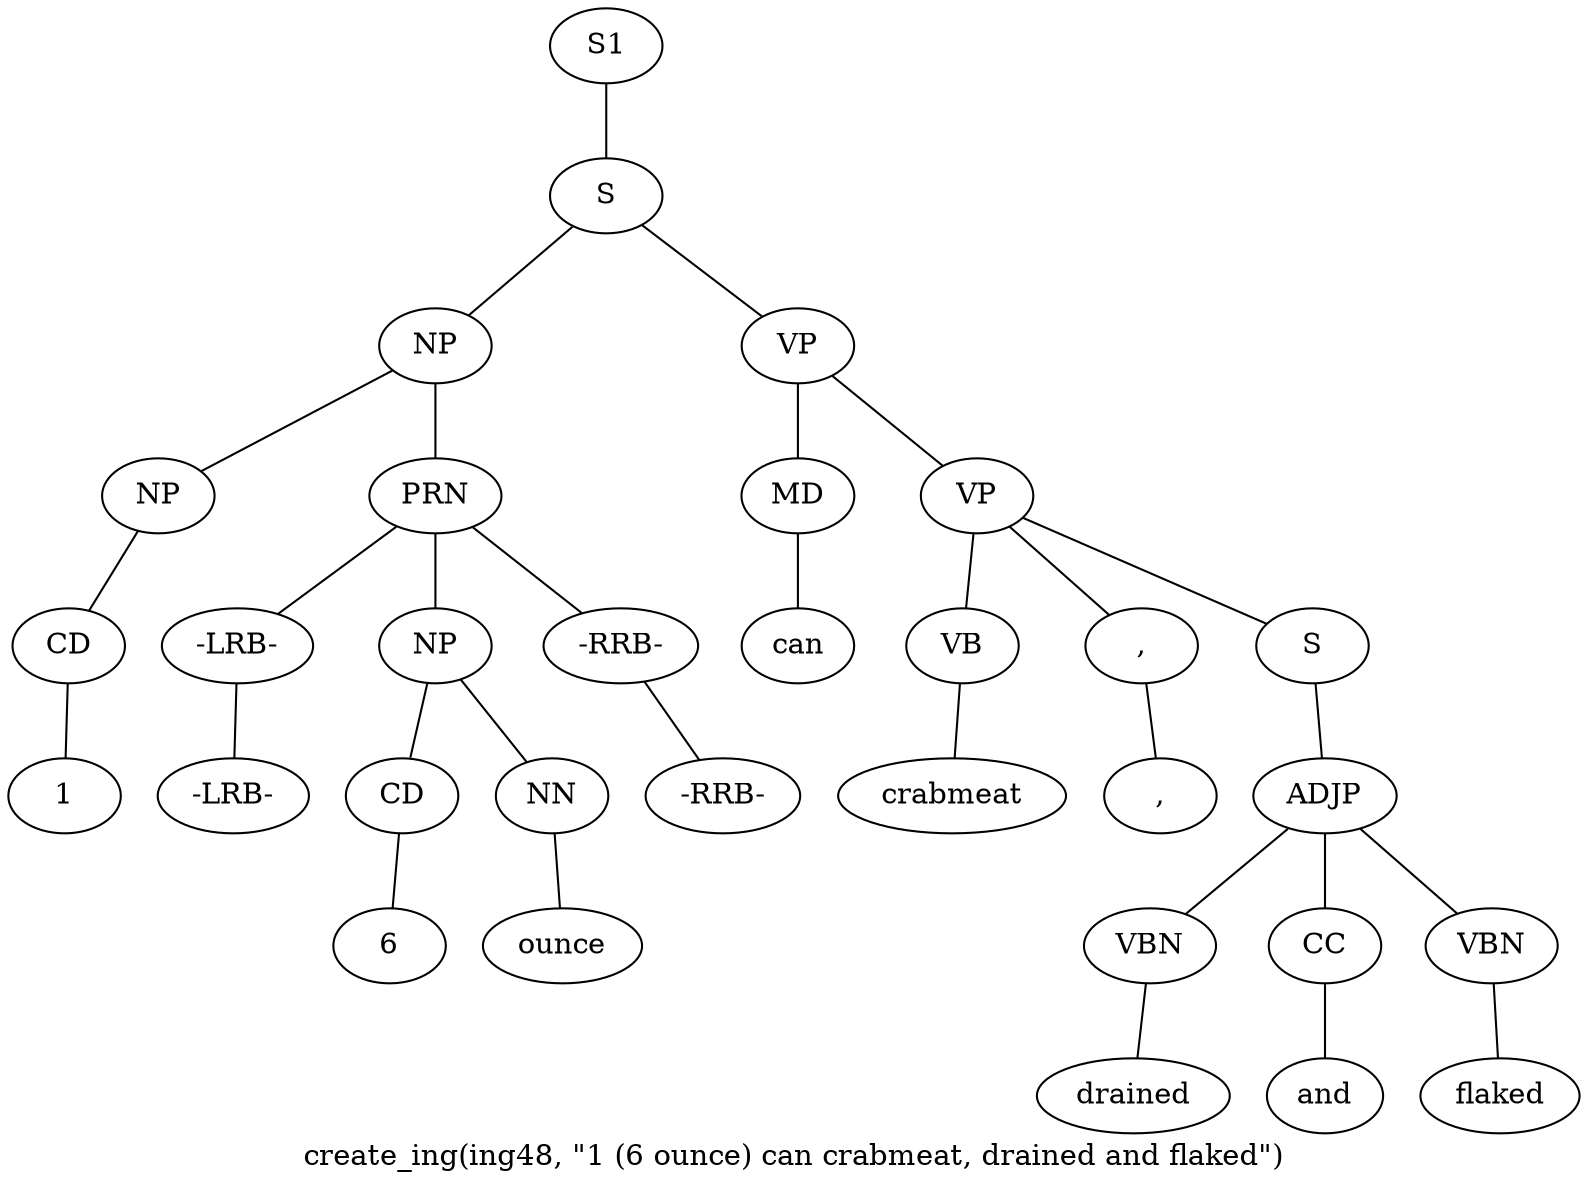 graph SyntaxGraph {
	label = "create_ing(ing48, \"1 (6 ounce) can crabmeat, drained and flaked\")";
	Node0 [label="S1"];
	Node1 [label="S"];
	Node2 [label="NP"];
	Node3 [label="NP"];
	Node4 [label="CD"];
	Node5 [label="1"];
	Node6 [label="PRN"];
	Node7 [label="-LRB-"];
	Node8 [label="-LRB-"];
	Node9 [label="NP"];
	Node10 [label="CD"];
	Node11 [label="6"];
	Node12 [label="NN"];
	Node13 [label="ounce"];
	Node14 [label="-RRB-"];
	Node15 [label="-RRB-"];
	Node16 [label="VP"];
	Node17 [label="MD"];
	Node18 [label="can"];
	Node19 [label="VP"];
	Node20 [label="VB"];
	Node21 [label="crabmeat"];
	Node22 [label=","];
	Node23 [label=","];
	Node24 [label="S"];
	Node25 [label="ADJP"];
	Node26 [label="VBN"];
	Node27 [label="drained"];
	Node28 [label="CC"];
	Node29 [label="and"];
	Node30 [label="VBN"];
	Node31 [label="flaked"];

	Node0 -- Node1;
	Node1 -- Node2;
	Node1 -- Node16;
	Node2 -- Node3;
	Node2 -- Node6;
	Node3 -- Node4;
	Node4 -- Node5;
	Node6 -- Node7;
	Node6 -- Node9;
	Node6 -- Node14;
	Node7 -- Node8;
	Node9 -- Node10;
	Node9 -- Node12;
	Node10 -- Node11;
	Node12 -- Node13;
	Node14 -- Node15;
	Node16 -- Node17;
	Node16 -- Node19;
	Node17 -- Node18;
	Node19 -- Node20;
	Node19 -- Node22;
	Node19 -- Node24;
	Node20 -- Node21;
	Node22 -- Node23;
	Node24 -- Node25;
	Node25 -- Node26;
	Node25 -- Node28;
	Node25 -- Node30;
	Node26 -- Node27;
	Node28 -- Node29;
	Node30 -- Node31;
}